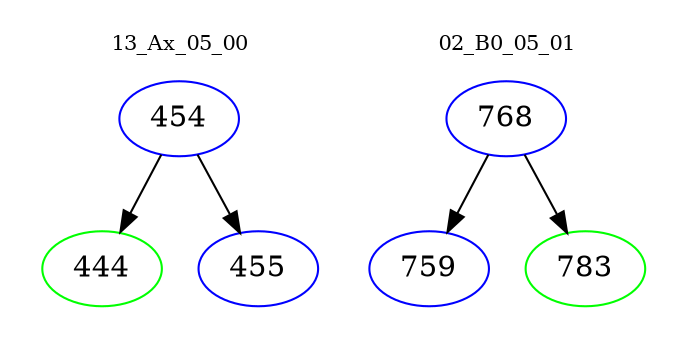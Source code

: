 digraph{
subgraph cluster_0 {
color = white
label = "13_Ax_05_00";
fontsize=10;
T0_454 [label="454", color="blue"]
T0_454 -> T0_444 [color="black"]
T0_444 [label="444", color="green"]
T0_454 -> T0_455 [color="black"]
T0_455 [label="455", color="blue"]
}
subgraph cluster_1 {
color = white
label = "02_B0_05_01";
fontsize=10;
T1_768 [label="768", color="blue"]
T1_768 -> T1_759 [color="black"]
T1_759 [label="759", color="blue"]
T1_768 -> T1_783 [color="black"]
T1_783 [label="783", color="green"]
}
}
